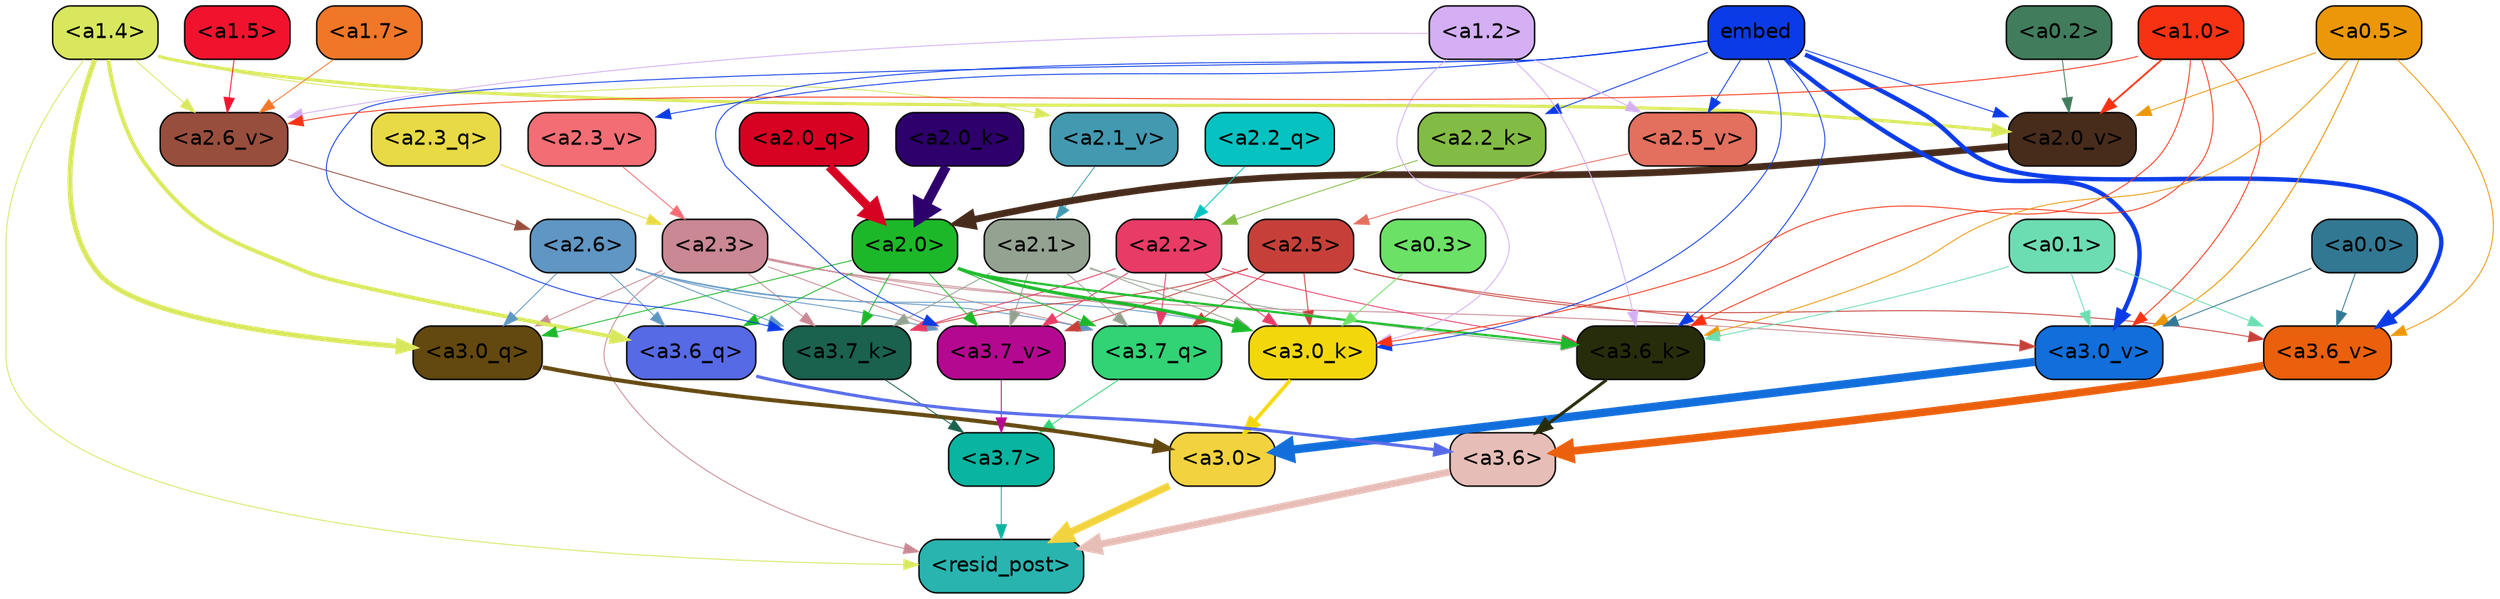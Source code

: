 strict digraph "" {
	graph [bgcolor=transparent,
		layout=dot,
		overlap=false,
		splines=true
	];
	"<a3.7>"	[color=black,
		fillcolor="#09b4a0",
		fontname=Helvetica,
		shape=box,
		style="filled, rounded"];
	"<resid_post>"	[color=black,
		fillcolor="#29b4af",
		fontname=Helvetica,
		shape=box,
		style="filled, rounded"];
	"<a3.7>" -> "<resid_post>"	[color="#09b4a0",
		penwidth=0.6];
	"<a3.6>"	[color=black,
		fillcolor="#e7beb7",
		fontname=Helvetica,
		shape=box,
		style="filled, rounded"];
	"<a3.6>" -> "<resid_post>"	[color="#e7beb7",
		penwidth=4.751612067222595];
	"<a3.0>"	[color=black,
		fillcolor="#f2d33f",
		fontname=Helvetica,
		shape=box,
		style="filled, rounded"];
	"<a3.0>" -> "<resid_post>"	[color="#f2d33f",
		penwidth=4.884142994880676];
	"<a2.3>"	[color=black,
		fillcolor="#c98893",
		fontname=Helvetica,
		shape=box,
		style="filled, rounded"];
	"<a2.3>" -> "<resid_post>"	[color="#c98893",
		penwidth=0.6];
	"<a3.7_q>"	[color=black,
		fillcolor="#31d375",
		fontname=Helvetica,
		shape=box,
		style="filled, rounded"];
	"<a2.3>" -> "<a3.7_q>"	[color="#c98893",
		penwidth=0.6];
	"<a3.0_q>"	[color=black,
		fillcolor="#63480f",
		fontname=Helvetica,
		shape=box,
		style="filled, rounded"];
	"<a2.3>" -> "<a3.0_q>"	[color="#c98893",
		penwidth=0.6];
	"<a3.7_k>"	[color=black,
		fillcolor="#1a614e",
		fontname=Helvetica,
		shape=box,
		style="filled, rounded"];
	"<a2.3>" -> "<a3.7_k>"	[color="#c98893",
		penwidth=0.6];
	"<a3.0_k>"	[color=black,
		fillcolor="#f3d70d",
		fontname=Helvetica,
		shape=box,
		style="filled, rounded"];
	"<a2.3>" -> "<a3.0_k>"	[color="#c98893",
		penwidth=0.6];
	"<a3.7_v>"	[color=black,
		fillcolor="#b50891",
		fontname=Helvetica,
		shape=box,
		style="filled, rounded"];
	"<a2.3>" -> "<a3.7_v>"	[color="#c98893",
		penwidth=0.6];
	"<a3.0_v>"	[color=black,
		fillcolor="#116edb",
		fontname=Helvetica,
		shape=box,
		style="filled, rounded"];
	"<a2.3>" -> "<a3.0_v>"	[color="#c98893",
		penwidth=0.6];
	"<a1.4>"	[color=black,
		fillcolor="#d8e75e",
		fontname=Helvetica,
		shape=box,
		style="filled, rounded"];
	"<a1.4>" -> "<resid_post>"	[color="#d8e75e",
		penwidth=0.6];
	"<a3.6_q>"	[color=black,
		fillcolor="#566ae6",
		fontname=Helvetica,
		shape=box,
		style="filled, rounded"];
	"<a1.4>" -> "<a3.6_q>"	[color="#d8e75e",
		penwidth=2.6469622254371643];
	"<a1.4>" -> "<a3.0_q>"	[color="#d8e75e",
		penwidth=3.3040847778320312];
	"<a2.6_v>"	[color=black,
		fillcolor="#984e3d",
		fontname=Helvetica,
		shape=box,
		style="filled, rounded"];
	"<a1.4>" -> "<a2.6_v>"	[color="#d8e75e",
		penwidth=0.6];
	"<a2.1_v>"	[color=black,
		fillcolor="#4399b0",
		fontname=Helvetica,
		shape=box,
		style="filled, rounded"];
	"<a1.4>" -> "<a2.1_v>"	[color="#d8e75e",
		penwidth=0.6];
	"<a2.0_v>"	[color=black,
		fillcolor="#472b1b",
		fontname=Helvetica,
		shape=box,
		style="filled, rounded"];
	"<a1.4>" -> "<a2.0_v>"	[color="#d8e75e",
		penwidth=2.1286070346832275];
	"<a3.7_q>" -> "<a3.7>"	[color="#31d375",
		penwidth=0.6];
	"<a3.6_q>" -> "<a3.6>"	[color="#566ae6",
		penwidth=2.091020345687866];
	"<a3.0_q>" -> "<a3.0>"	[color="#63480f",
		penwidth=2.7421876192092896];
	"<a3.7_k>" -> "<a3.7>"	[color="#1a614e",
		penwidth=0.6];
	"<a3.6_k>"	[color=black,
		fillcolor="#272c0b",
		fontname=Helvetica,
		shape=box,
		style="filled, rounded"];
	"<a3.6_k>" -> "<a3.6>"	[color="#272c0b",
		penwidth=2.048597991466522];
	"<a3.0_k>" -> "<a3.0>"	[color="#f3d70d",
		penwidth=2.476402521133423];
	"<a3.7_v>" -> "<a3.7>"	[color="#b50891",
		penwidth=0.6];
	"<a3.6_v>"	[color=black,
		fillcolor="#ea600c",
		fontname=Helvetica,
		shape=box,
		style="filled, rounded"];
	"<a3.6_v>" -> "<a3.6>"	[color="#ea600c",
		penwidth=5.2550448179244995];
	"<a3.0_v>" -> "<a3.0>"	[color="#116edb",
		penwidth=5.652270674705505];
	"<a2.6>"	[color=black,
		fillcolor="#5f96c3",
		fontname=Helvetica,
		shape=box,
		style="filled, rounded"];
	"<a2.6>" -> "<a3.7_q>"	[color="#5f96c3",
		penwidth=0.6];
	"<a2.6>" -> "<a3.6_q>"	[color="#5f96c3",
		penwidth=0.6];
	"<a2.6>" -> "<a3.0_q>"	[color="#5f96c3",
		penwidth=0.6];
	"<a2.6>" -> "<a3.7_k>"	[color="#5f96c3",
		penwidth=0.6];
	"<a2.6>" -> "<a3.0_k>"	[color="#5f96c3",
		penwidth=0.6];
	"<a2.6>" -> "<a3.7_v>"	[color="#5f96c3",
		penwidth=0.6];
	"<a2.5>"	[color=black,
		fillcolor="#c64039",
		fontname=Helvetica,
		shape=box,
		style="filled, rounded"];
	"<a2.5>" -> "<a3.7_q>"	[color="#c64039",
		penwidth=0.6];
	"<a2.5>" -> "<a3.7_k>"	[color="#c64039",
		penwidth=0.6];
	"<a2.5>" -> "<a3.0_k>"	[color="#c64039",
		penwidth=0.6];
	"<a2.5>" -> "<a3.7_v>"	[color="#c64039",
		penwidth=0.6];
	"<a2.5>" -> "<a3.6_v>"	[color="#c64039",
		penwidth=0.6];
	"<a2.5>" -> "<a3.0_v>"	[color="#c64039",
		penwidth=0.6];
	"<a2.2>"	[color=black,
		fillcolor="#e83b66",
		fontname=Helvetica,
		shape=box,
		style="filled, rounded"];
	"<a2.2>" -> "<a3.7_q>"	[color="#e83b66",
		penwidth=0.6];
	"<a2.2>" -> "<a3.7_k>"	[color="#e83b66",
		penwidth=0.6];
	"<a2.2>" -> "<a3.6_k>"	[color="#e83b66",
		penwidth=0.6];
	"<a2.2>" -> "<a3.0_k>"	[color="#e83b66",
		penwidth=0.6];
	"<a2.2>" -> "<a3.7_v>"	[color="#e83b66",
		penwidth=0.6];
	"<a2.1>"	[color=black,
		fillcolor="#94a391",
		fontname=Helvetica,
		shape=box,
		style="filled, rounded"];
	"<a2.1>" -> "<a3.7_q>"	[color="#94a391",
		penwidth=0.6];
	"<a2.1>" -> "<a3.7_k>"	[color="#94a391",
		penwidth=0.6];
	"<a2.1>" -> "<a3.6_k>"	[color="#94a391",
		penwidth=0.6];
	"<a2.1>" -> "<a3.0_k>"	[color="#94a391",
		penwidth=0.6];
	"<a2.1>" -> "<a3.7_v>"	[color="#94a391",
		penwidth=0.6];
	"<a2.0>"	[color=black,
		fillcolor="#1db82a",
		fontname=Helvetica,
		shape=box,
		style="filled, rounded"];
	"<a2.0>" -> "<a3.7_q>"	[color="#1db82a",
		penwidth=0.6];
	"<a2.0>" -> "<a3.6_q>"	[color="#1db82a",
		penwidth=0.6];
	"<a2.0>" -> "<a3.0_q>"	[color="#1db82a",
		penwidth=0.6];
	"<a2.0>" -> "<a3.7_k>"	[color="#1db82a",
		penwidth=0.6];
	"<a2.0>" -> "<a3.6_k>"	[color="#1db82a",
		penwidth=1.4757367372512817];
	"<a2.0>" -> "<a3.0_k>"	[color="#1db82a",
		penwidth=2.2137351036071777];
	"<a2.0>" -> "<a3.7_v>"	[color="#1db82a",
		penwidth=0.6];
	embed	[color=black,
		fillcolor="#0b3be6",
		fontname=Helvetica,
		shape=box,
		style="filled, rounded"];
	embed -> "<a3.7_k>"	[color="#0b3be6",
		penwidth=0.6];
	embed -> "<a3.6_k>"	[color="#0b3be6",
		penwidth=0.6];
	embed -> "<a3.0_k>"	[color="#0b3be6",
		penwidth=0.6];
	embed -> "<a3.7_v>"	[color="#0b3be6",
		penwidth=0.6];
	embed -> "<a3.6_v>"	[color="#0b3be6",
		penwidth=2.9582033157348633];
	embed -> "<a3.0_v>"	[color="#0b3be6",
		penwidth=2.972973108291626];
	"<a2.2_k>"	[color=black,
		fillcolor="#83bc44",
		fontname=Helvetica,
		shape=box,
		style="filled, rounded"];
	embed -> "<a2.2_k>"	[color="#0b3be6",
		penwidth=0.6];
	"<a2.5_v>"	[color=black,
		fillcolor="#e36f5e",
		fontname=Helvetica,
		shape=box,
		style="filled, rounded"];
	embed -> "<a2.5_v>"	[color="#0b3be6",
		penwidth=0.6];
	"<a2.3_v>"	[color=black,
		fillcolor="#f26e74",
		fontname=Helvetica,
		shape=box,
		style="filled, rounded"];
	embed -> "<a2.3_v>"	[color="#0b3be6",
		penwidth=0.6];
	embed -> "<a2.0_v>"	[color="#0b3be6",
		penwidth=0.6];
	"<a1.2>"	[color=black,
		fillcolor="#d4aff4",
		fontname=Helvetica,
		shape=box,
		style="filled, rounded"];
	"<a1.2>" -> "<a3.6_k>"	[color="#d4aff4",
		penwidth=0.6];
	"<a1.2>" -> "<a3.0_k>"	[color="#d4aff4",
		penwidth=0.6];
	"<a1.2>" -> "<a2.6_v>"	[color="#d4aff4",
		penwidth=0.6];
	"<a1.2>" -> "<a2.5_v>"	[color="#d4aff4",
		penwidth=0.6];
	"<a1.0>"	[color=black,
		fillcolor="#f63213",
		fontname=Helvetica,
		shape=box,
		style="filled, rounded"];
	"<a1.0>" -> "<a3.6_k>"	[color="#f63213",
		penwidth=0.6];
	"<a1.0>" -> "<a3.0_k>"	[color="#f63213",
		penwidth=0.6];
	"<a1.0>" -> "<a3.0_v>"	[color="#f63213",
		penwidth=0.6];
	"<a1.0>" -> "<a2.6_v>"	[color="#f63213",
		penwidth=0.6];
	"<a1.0>" -> "<a2.0_v>"	[color="#f63213",
		penwidth=1.2240618467330933];
	"<a0.5>"	[color=black,
		fillcolor="#eb9708",
		fontname=Helvetica,
		shape=box,
		style="filled, rounded"];
	"<a0.5>" -> "<a3.6_k>"	[color="#eb9708",
		penwidth=0.6];
	"<a0.5>" -> "<a3.6_v>"	[color="#eb9708",
		penwidth=0.6];
	"<a0.5>" -> "<a3.0_v>"	[color="#eb9708",
		penwidth=0.6790935099124908];
	"<a0.5>" -> "<a2.0_v>"	[color="#eb9708",
		penwidth=0.6];
	"<a0.1>"	[color=black,
		fillcolor="#6cddb2",
		fontname=Helvetica,
		shape=box,
		style="filled, rounded"];
	"<a0.1>" -> "<a3.6_k>"	[color="#6cddb2",
		penwidth=0.6];
	"<a0.1>" -> "<a3.6_v>"	[color="#6cddb2",
		penwidth=0.6];
	"<a0.1>" -> "<a3.0_v>"	[color="#6cddb2",
		penwidth=0.6];
	"<a0.3>"	[color=black,
		fillcolor="#6be166",
		fontname=Helvetica,
		shape=box,
		style="filled, rounded"];
	"<a0.3>" -> "<a3.0_k>"	[color="#6be166",
		penwidth=0.6];
	"<a0.0>"	[color=black,
		fillcolor="#327893",
		fontname=Helvetica,
		shape=box,
		style="filled, rounded"];
	"<a0.0>" -> "<a3.6_v>"	[color="#327893",
		penwidth=0.6];
	"<a0.0>" -> "<a3.0_v>"	[color="#327893",
		penwidth=0.6];
	"<a2.3_q>"	[color=black,
		fillcolor="#e8da45",
		fontname=Helvetica,
		shape=box,
		style="filled, rounded"];
	"<a2.3_q>" -> "<a2.3>"	[color="#e8da45",
		penwidth=0.6];
	"<a2.2_q>"	[color=black,
		fillcolor="#06c3c1",
		fontname=Helvetica,
		shape=box,
		style="filled, rounded"];
	"<a2.2_q>" -> "<a2.2>"	[color="#06c3c1",
		penwidth=0.6];
	"<a2.0_q>"	[color=black,
		fillcolor="#d70122",
		fontname=Helvetica,
		shape=box,
		style="filled, rounded"];
	"<a2.0_q>" -> "<a2.0>"	[color="#d70122",
		penwidth=5.819834470748901];
	"<a2.2_k>" -> "<a2.2>"	[color="#83bc44",
		penwidth=0.6];
	"<a2.0_k>"	[color=black,
		fillcolor="#2d006c",
		fontname=Helvetica,
		shape=box,
		style="filled, rounded"];
	"<a2.0_k>" -> "<a2.0>"	[color="#2d006c",
		penwidth=6.470837593078613];
	"<a2.6_v>" -> "<a2.6>"	[color="#984e3d",
		penwidth=0.6];
	"<a2.5_v>" -> "<a2.5>"	[color="#e36f5e",
		penwidth=0.6];
	"<a2.3_v>" -> "<a2.3>"	[color="#f26e74",
		penwidth=0.6];
	"<a2.1_v>" -> "<a2.1>"	[color="#4399b0",
		penwidth=0.6];
	"<a2.0_v>" -> "<a2.0>"	[color="#472b1b",
		penwidth=4.5950857400894165];
	"<a1.7>"	[color=black,
		fillcolor="#f07728",
		fontname=Helvetica,
		shape=box,
		style="filled, rounded"];
	"<a1.7>" -> "<a2.6_v>"	[color="#f07728",
		penwidth=0.6];
	"<a1.5>"	[color=black,
		fillcolor="#f1132e",
		fontname=Helvetica,
		shape=box,
		style="filled, rounded"];
	"<a1.5>" -> "<a2.6_v>"	[color="#f1132e",
		penwidth=0.6];
	"<a0.2>"	[color=black,
		fillcolor="#417c5c",
		fontname=Helvetica,
		shape=box,
		style="filled, rounded"];
	"<a0.2>" -> "<a2.0_v>"	[color="#417c5c",
		penwidth=0.6];
}
